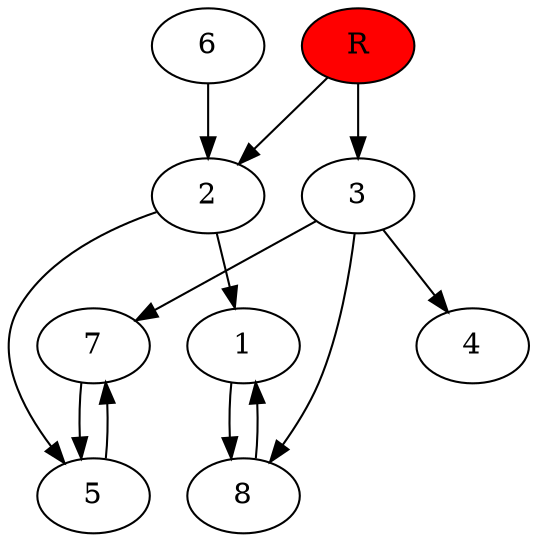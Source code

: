 digraph prb37794 {
	1
	2
	3
	4
	5
	6
	7
	8
	R [fillcolor="#ff0000" style=filled]
	1 -> 8
	2 -> 1
	2 -> 5
	3 -> 4
	3 -> 7
	3 -> 8
	5 -> 7
	6 -> 2
	7 -> 5
	8 -> 1
	R -> 2
	R -> 3
}
